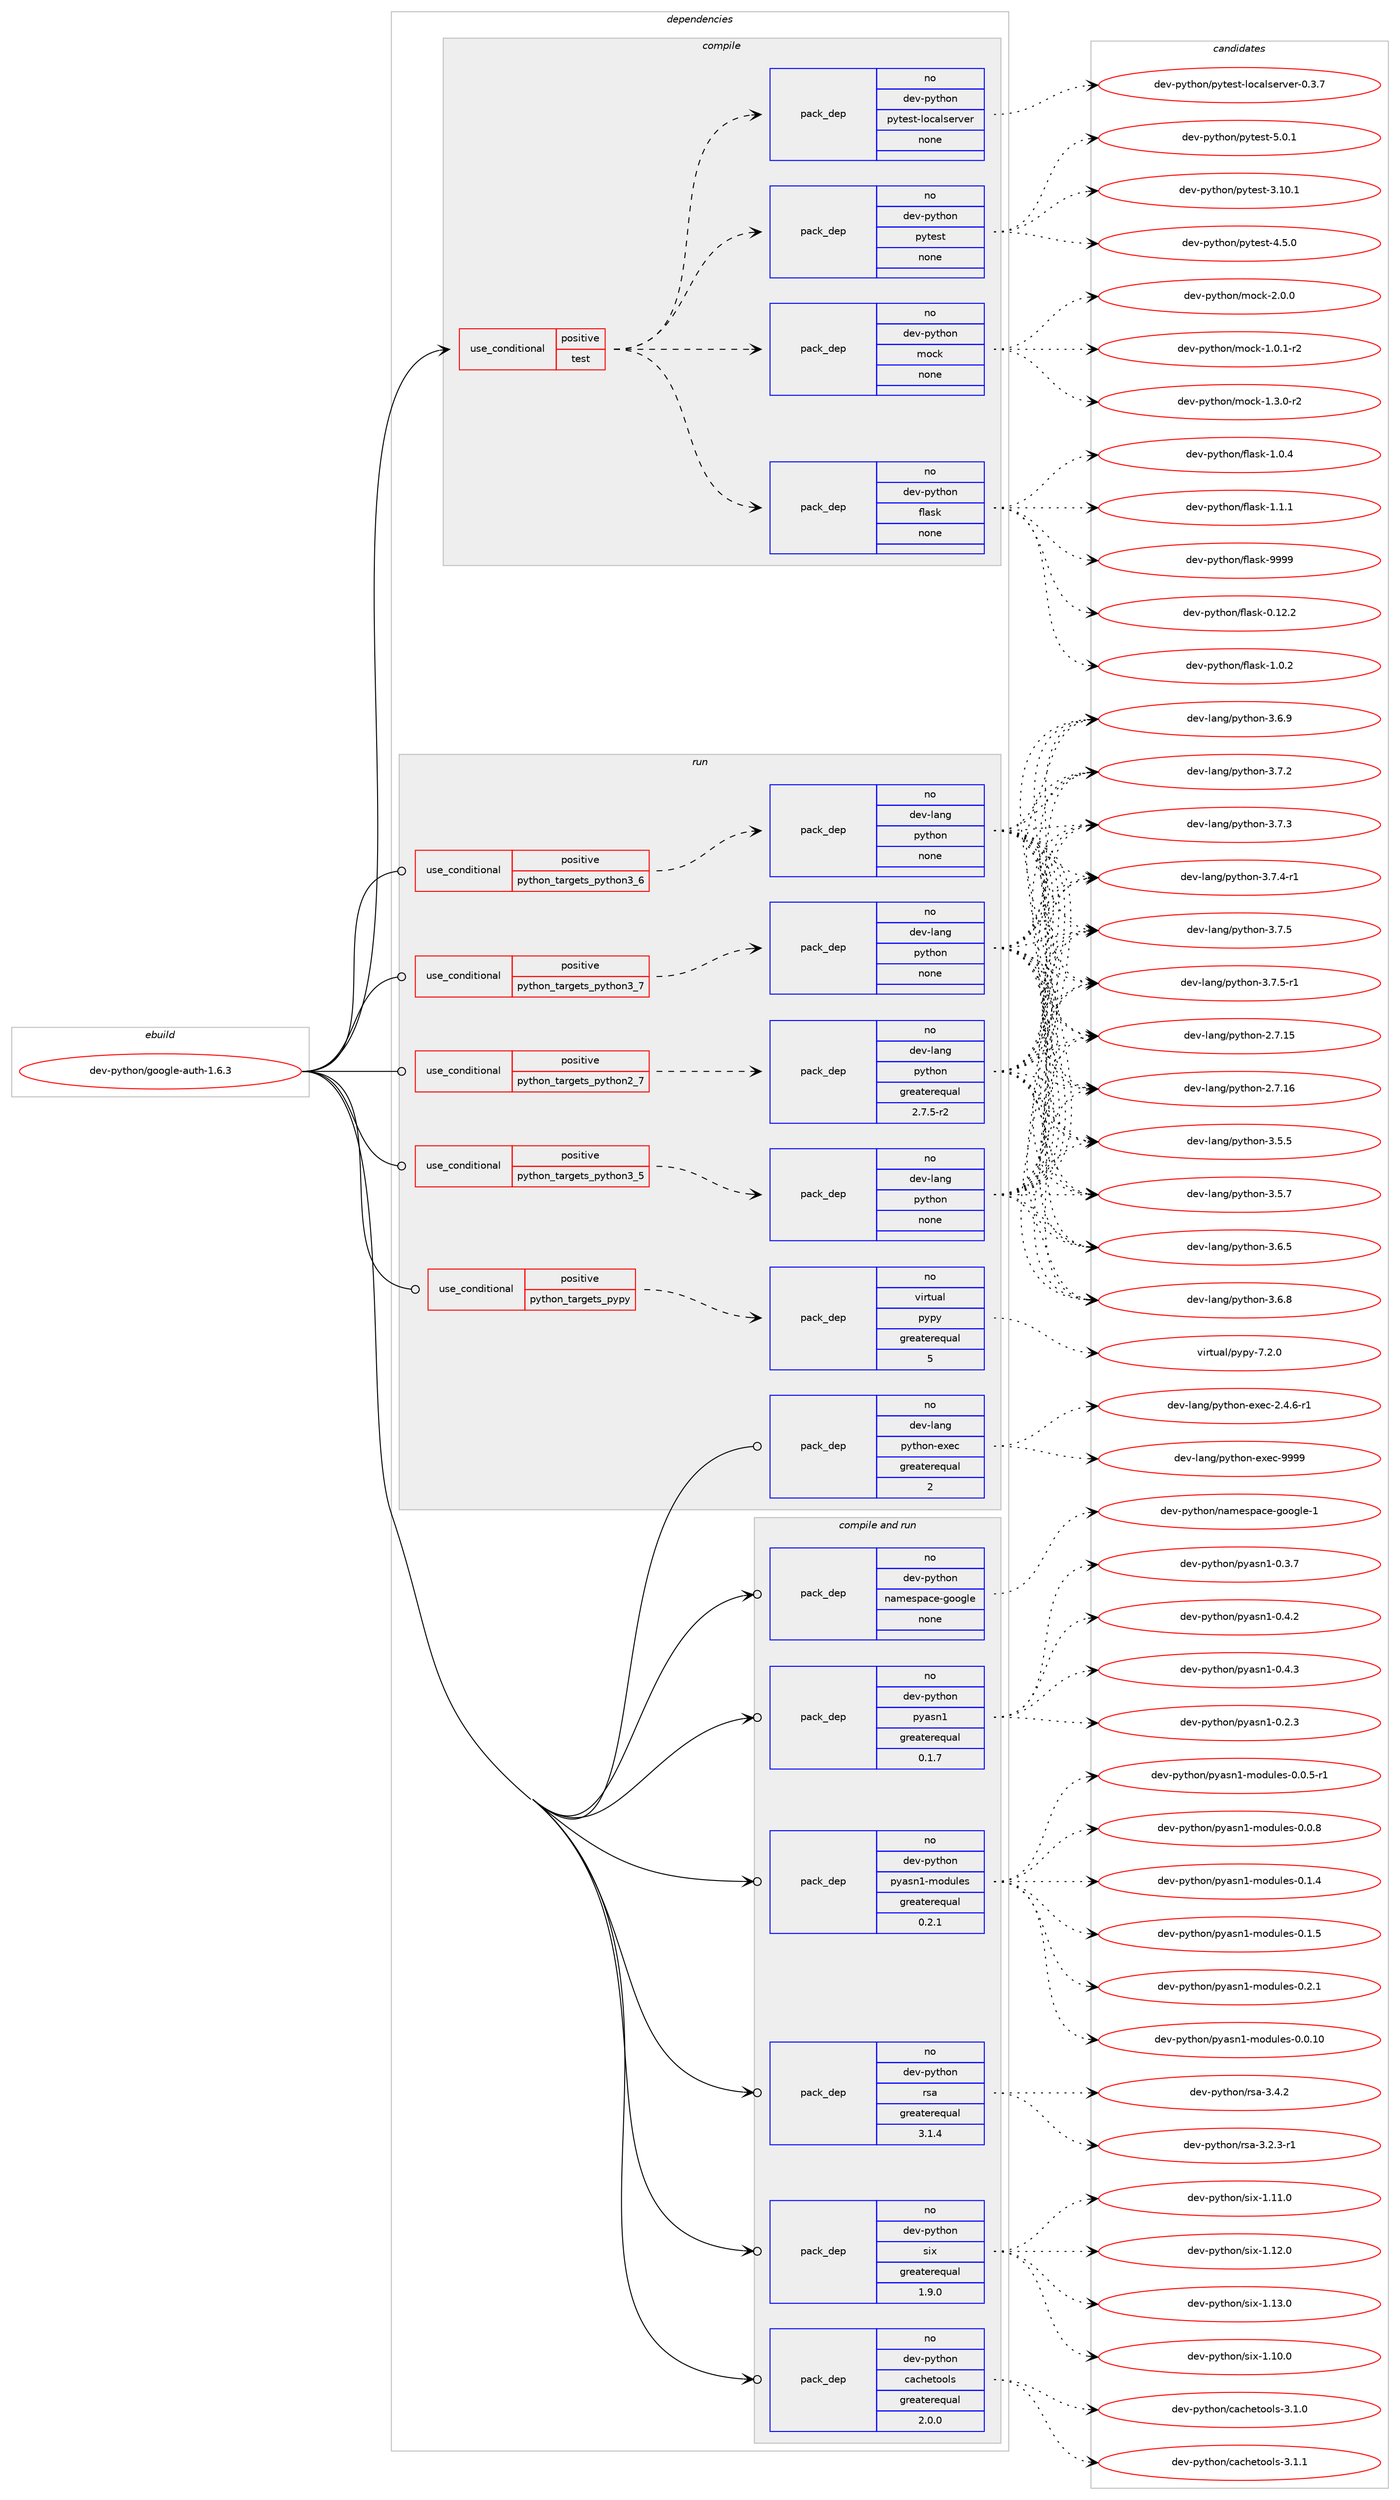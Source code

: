digraph prolog {

# *************
# Graph options
# *************

newrank=true;
concentrate=true;
compound=true;
graph [rankdir=LR,fontname=Helvetica,fontsize=10,ranksep=1.5];#, ranksep=2.5, nodesep=0.2];
edge  [arrowhead=vee];
node  [fontname=Helvetica,fontsize=10];

# **********
# The ebuild
# **********

subgraph cluster_leftcol {
color=gray;
rank=same;
label=<<i>ebuild</i>>;
id [label="dev-python/google-auth-1.6.3", color=red, width=4, href="../dev-python/google-auth-1.6.3.svg"];
}

# ****************
# The dependencies
# ****************

subgraph cluster_midcol {
color=gray;
label=<<i>dependencies</i>>;
subgraph cluster_compile {
fillcolor="#eeeeee";
style=filled;
label=<<i>compile</i>>;
subgraph cond140157 {
dependency607262 [label=<<TABLE BORDER="0" CELLBORDER="1" CELLSPACING="0" CELLPADDING="4"><TR><TD ROWSPAN="3" CELLPADDING="10">use_conditional</TD></TR><TR><TD>positive</TD></TR><TR><TD>test</TD></TR></TABLE>>, shape=none, color=red];
subgraph pack455307 {
dependency607263 [label=<<TABLE BORDER="0" CELLBORDER="1" CELLSPACING="0" CELLPADDING="4" WIDTH="220"><TR><TD ROWSPAN="6" CELLPADDING="30">pack_dep</TD></TR><TR><TD WIDTH="110">no</TD></TR><TR><TD>dev-python</TD></TR><TR><TD>flask</TD></TR><TR><TD>none</TD></TR><TR><TD></TD></TR></TABLE>>, shape=none, color=blue];
}
dependency607262:e -> dependency607263:w [weight=20,style="dashed",arrowhead="vee"];
subgraph pack455308 {
dependency607264 [label=<<TABLE BORDER="0" CELLBORDER="1" CELLSPACING="0" CELLPADDING="4" WIDTH="220"><TR><TD ROWSPAN="6" CELLPADDING="30">pack_dep</TD></TR><TR><TD WIDTH="110">no</TD></TR><TR><TD>dev-python</TD></TR><TR><TD>mock</TD></TR><TR><TD>none</TD></TR><TR><TD></TD></TR></TABLE>>, shape=none, color=blue];
}
dependency607262:e -> dependency607264:w [weight=20,style="dashed",arrowhead="vee"];
subgraph pack455309 {
dependency607265 [label=<<TABLE BORDER="0" CELLBORDER="1" CELLSPACING="0" CELLPADDING="4" WIDTH="220"><TR><TD ROWSPAN="6" CELLPADDING="30">pack_dep</TD></TR><TR><TD WIDTH="110">no</TD></TR><TR><TD>dev-python</TD></TR><TR><TD>pytest</TD></TR><TR><TD>none</TD></TR><TR><TD></TD></TR></TABLE>>, shape=none, color=blue];
}
dependency607262:e -> dependency607265:w [weight=20,style="dashed",arrowhead="vee"];
subgraph pack455310 {
dependency607266 [label=<<TABLE BORDER="0" CELLBORDER="1" CELLSPACING="0" CELLPADDING="4" WIDTH="220"><TR><TD ROWSPAN="6" CELLPADDING="30">pack_dep</TD></TR><TR><TD WIDTH="110">no</TD></TR><TR><TD>dev-python</TD></TR><TR><TD>pytest-localserver</TD></TR><TR><TD>none</TD></TR><TR><TD></TD></TR></TABLE>>, shape=none, color=blue];
}
dependency607262:e -> dependency607266:w [weight=20,style="dashed",arrowhead="vee"];
}
id:e -> dependency607262:w [weight=20,style="solid",arrowhead="vee"];
}
subgraph cluster_compileandrun {
fillcolor="#eeeeee";
style=filled;
label=<<i>compile and run</i>>;
subgraph pack455311 {
dependency607267 [label=<<TABLE BORDER="0" CELLBORDER="1" CELLSPACING="0" CELLPADDING="4" WIDTH="220"><TR><TD ROWSPAN="6" CELLPADDING="30">pack_dep</TD></TR><TR><TD WIDTH="110">no</TD></TR><TR><TD>dev-python</TD></TR><TR><TD>cachetools</TD></TR><TR><TD>greaterequal</TD></TR><TR><TD>2.0.0</TD></TR></TABLE>>, shape=none, color=blue];
}
id:e -> dependency607267:w [weight=20,style="solid",arrowhead="odotvee"];
subgraph pack455312 {
dependency607268 [label=<<TABLE BORDER="0" CELLBORDER="1" CELLSPACING="0" CELLPADDING="4" WIDTH="220"><TR><TD ROWSPAN="6" CELLPADDING="30">pack_dep</TD></TR><TR><TD WIDTH="110">no</TD></TR><TR><TD>dev-python</TD></TR><TR><TD>namespace-google</TD></TR><TR><TD>none</TD></TR><TR><TD></TD></TR></TABLE>>, shape=none, color=blue];
}
id:e -> dependency607268:w [weight=20,style="solid",arrowhead="odotvee"];
subgraph pack455313 {
dependency607269 [label=<<TABLE BORDER="0" CELLBORDER="1" CELLSPACING="0" CELLPADDING="4" WIDTH="220"><TR><TD ROWSPAN="6" CELLPADDING="30">pack_dep</TD></TR><TR><TD WIDTH="110">no</TD></TR><TR><TD>dev-python</TD></TR><TR><TD>pyasn1</TD></TR><TR><TD>greaterequal</TD></TR><TR><TD>0.1.7</TD></TR></TABLE>>, shape=none, color=blue];
}
id:e -> dependency607269:w [weight=20,style="solid",arrowhead="odotvee"];
subgraph pack455314 {
dependency607270 [label=<<TABLE BORDER="0" CELLBORDER="1" CELLSPACING="0" CELLPADDING="4" WIDTH="220"><TR><TD ROWSPAN="6" CELLPADDING="30">pack_dep</TD></TR><TR><TD WIDTH="110">no</TD></TR><TR><TD>dev-python</TD></TR><TR><TD>pyasn1-modules</TD></TR><TR><TD>greaterequal</TD></TR><TR><TD>0.2.1</TD></TR></TABLE>>, shape=none, color=blue];
}
id:e -> dependency607270:w [weight=20,style="solid",arrowhead="odotvee"];
subgraph pack455315 {
dependency607271 [label=<<TABLE BORDER="0" CELLBORDER="1" CELLSPACING="0" CELLPADDING="4" WIDTH="220"><TR><TD ROWSPAN="6" CELLPADDING="30">pack_dep</TD></TR><TR><TD WIDTH="110">no</TD></TR><TR><TD>dev-python</TD></TR><TR><TD>rsa</TD></TR><TR><TD>greaterequal</TD></TR><TR><TD>3.1.4</TD></TR></TABLE>>, shape=none, color=blue];
}
id:e -> dependency607271:w [weight=20,style="solid",arrowhead="odotvee"];
subgraph pack455316 {
dependency607272 [label=<<TABLE BORDER="0" CELLBORDER="1" CELLSPACING="0" CELLPADDING="4" WIDTH="220"><TR><TD ROWSPAN="6" CELLPADDING="30">pack_dep</TD></TR><TR><TD WIDTH="110">no</TD></TR><TR><TD>dev-python</TD></TR><TR><TD>six</TD></TR><TR><TD>greaterequal</TD></TR><TR><TD>1.9.0</TD></TR></TABLE>>, shape=none, color=blue];
}
id:e -> dependency607272:w [weight=20,style="solid",arrowhead="odotvee"];
}
subgraph cluster_run {
fillcolor="#eeeeee";
style=filled;
label=<<i>run</i>>;
subgraph cond140158 {
dependency607273 [label=<<TABLE BORDER="0" CELLBORDER="1" CELLSPACING="0" CELLPADDING="4"><TR><TD ROWSPAN="3" CELLPADDING="10">use_conditional</TD></TR><TR><TD>positive</TD></TR><TR><TD>python_targets_pypy</TD></TR></TABLE>>, shape=none, color=red];
subgraph pack455317 {
dependency607274 [label=<<TABLE BORDER="0" CELLBORDER="1" CELLSPACING="0" CELLPADDING="4" WIDTH="220"><TR><TD ROWSPAN="6" CELLPADDING="30">pack_dep</TD></TR><TR><TD WIDTH="110">no</TD></TR><TR><TD>virtual</TD></TR><TR><TD>pypy</TD></TR><TR><TD>greaterequal</TD></TR><TR><TD>5</TD></TR></TABLE>>, shape=none, color=blue];
}
dependency607273:e -> dependency607274:w [weight=20,style="dashed",arrowhead="vee"];
}
id:e -> dependency607273:w [weight=20,style="solid",arrowhead="odot"];
subgraph cond140159 {
dependency607275 [label=<<TABLE BORDER="0" CELLBORDER="1" CELLSPACING="0" CELLPADDING="4"><TR><TD ROWSPAN="3" CELLPADDING="10">use_conditional</TD></TR><TR><TD>positive</TD></TR><TR><TD>python_targets_python2_7</TD></TR></TABLE>>, shape=none, color=red];
subgraph pack455318 {
dependency607276 [label=<<TABLE BORDER="0" CELLBORDER="1" CELLSPACING="0" CELLPADDING="4" WIDTH="220"><TR><TD ROWSPAN="6" CELLPADDING="30">pack_dep</TD></TR><TR><TD WIDTH="110">no</TD></TR><TR><TD>dev-lang</TD></TR><TR><TD>python</TD></TR><TR><TD>greaterequal</TD></TR><TR><TD>2.7.5-r2</TD></TR></TABLE>>, shape=none, color=blue];
}
dependency607275:e -> dependency607276:w [weight=20,style="dashed",arrowhead="vee"];
}
id:e -> dependency607275:w [weight=20,style="solid",arrowhead="odot"];
subgraph cond140160 {
dependency607277 [label=<<TABLE BORDER="0" CELLBORDER="1" CELLSPACING="0" CELLPADDING="4"><TR><TD ROWSPAN="3" CELLPADDING="10">use_conditional</TD></TR><TR><TD>positive</TD></TR><TR><TD>python_targets_python3_5</TD></TR></TABLE>>, shape=none, color=red];
subgraph pack455319 {
dependency607278 [label=<<TABLE BORDER="0" CELLBORDER="1" CELLSPACING="0" CELLPADDING="4" WIDTH="220"><TR><TD ROWSPAN="6" CELLPADDING="30">pack_dep</TD></TR><TR><TD WIDTH="110">no</TD></TR><TR><TD>dev-lang</TD></TR><TR><TD>python</TD></TR><TR><TD>none</TD></TR><TR><TD></TD></TR></TABLE>>, shape=none, color=blue];
}
dependency607277:e -> dependency607278:w [weight=20,style="dashed",arrowhead="vee"];
}
id:e -> dependency607277:w [weight=20,style="solid",arrowhead="odot"];
subgraph cond140161 {
dependency607279 [label=<<TABLE BORDER="0" CELLBORDER="1" CELLSPACING="0" CELLPADDING="4"><TR><TD ROWSPAN="3" CELLPADDING="10">use_conditional</TD></TR><TR><TD>positive</TD></TR><TR><TD>python_targets_python3_6</TD></TR></TABLE>>, shape=none, color=red];
subgraph pack455320 {
dependency607280 [label=<<TABLE BORDER="0" CELLBORDER="1" CELLSPACING="0" CELLPADDING="4" WIDTH="220"><TR><TD ROWSPAN="6" CELLPADDING="30">pack_dep</TD></TR><TR><TD WIDTH="110">no</TD></TR><TR><TD>dev-lang</TD></TR><TR><TD>python</TD></TR><TR><TD>none</TD></TR><TR><TD></TD></TR></TABLE>>, shape=none, color=blue];
}
dependency607279:e -> dependency607280:w [weight=20,style="dashed",arrowhead="vee"];
}
id:e -> dependency607279:w [weight=20,style="solid",arrowhead="odot"];
subgraph cond140162 {
dependency607281 [label=<<TABLE BORDER="0" CELLBORDER="1" CELLSPACING="0" CELLPADDING="4"><TR><TD ROWSPAN="3" CELLPADDING="10">use_conditional</TD></TR><TR><TD>positive</TD></TR><TR><TD>python_targets_python3_7</TD></TR></TABLE>>, shape=none, color=red];
subgraph pack455321 {
dependency607282 [label=<<TABLE BORDER="0" CELLBORDER="1" CELLSPACING="0" CELLPADDING="4" WIDTH="220"><TR><TD ROWSPAN="6" CELLPADDING="30">pack_dep</TD></TR><TR><TD WIDTH="110">no</TD></TR><TR><TD>dev-lang</TD></TR><TR><TD>python</TD></TR><TR><TD>none</TD></TR><TR><TD></TD></TR></TABLE>>, shape=none, color=blue];
}
dependency607281:e -> dependency607282:w [weight=20,style="dashed",arrowhead="vee"];
}
id:e -> dependency607281:w [weight=20,style="solid",arrowhead="odot"];
subgraph pack455322 {
dependency607283 [label=<<TABLE BORDER="0" CELLBORDER="1" CELLSPACING="0" CELLPADDING="4" WIDTH="220"><TR><TD ROWSPAN="6" CELLPADDING="30">pack_dep</TD></TR><TR><TD WIDTH="110">no</TD></TR><TR><TD>dev-lang</TD></TR><TR><TD>python-exec</TD></TR><TR><TD>greaterequal</TD></TR><TR><TD>2</TD></TR></TABLE>>, shape=none, color=blue];
}
id:e -> dependency607283:w [weight=20,style="solid",arrowhead="odot"];
}
}

# **************
# The candidates
# **************

subgraph cluster_choices {
rank=same;
color=gray;
label=<<i>candidates</i>>;

subgraph choice455307 {
color=black;
nodesep=1;
choice10010111845112121116104111110471021089711510745484649504650 [label="dev-python/flask-0.12.2", color=red, width=4,href="../dev-python/flask-0.12.2.svg"];
choice100101118451121211161041111104710210897115107454946484650 [label="dev-python/flask-1.0.2", color=red, width=4,href="../dev-python/flask-1.0.2.svg"];
choice100101118451121211161041111104710210897115107454946484652 [label="dev-python/flask-1.0.4", color=red, width=4,href="../dev-python/flask-1.0.4.svg"];
choice100101118451121211161041111104710210897115107454946494649 [label="dev-python/flask-1.1.1", color=red, width=4,href="../dev-python/flask-1.1.1.svg"];
choice1001011184511212111610411111047102108971151074557575757 [label="dev-python/flask-9999", color=red, width=4,href="../dev-python/flask-9999.svg"];
dependency607263:e -> choice10010111845112121116104111110471021089711510745484649504650:w [style=dotted,weight="100"];
dependency607263:e -> choice100101118451121211161041111104710210897115107454946484650:w [style=dotted,weight="100"];
dependency607263:e -> choice100101118451121211161041111104710210897115107454946484652:w [style=dotted,weight="100"];
dependency607263:e -> choice100101118451121211161041111104710210897115107454946494649:w [style=dotted,weight="100"];
dependency607263:e -> choice1001011184511212111610411111047102108971151074557575757:w [style=dotted,weight="100"];
}
subgraph choice455308 {
color=black;
nodesep=1;
choice1001011184511212111610411111047109111991074549464846494511450 [label="dev-python/mock-1.0.1-r2", color=red, width=4,href="../dev-python/mock-1.0.1-r2.svg"];
choice1001011184511212111610411111047109111991074549465146484511450 [label="dev-python/mock-1.3.0-r2", color=red, width=4,href="../dev-python/mock-1.3.0-r2.svg"];
choice100101118451121211161041111104710911199107455046484648 [label="dev-python/mock-2.0.0", color=red, width=4,href="../dev-python/mock-2.0.0.svg"];
dependency607264:e -> choice1001011184511212111610411111047109111991074549464846494511450:w [style=dotted,weight="100"];
dependency607264:e -> choice1001011184511212111610411111047109111991074549465146484511450:w [style=dotted,weight="100"];
dependency607264:e -> choice100101118451121211161041111104710911199107455046484648:w [style=dotted,weight="100"];
}
subgraph choice455309 {
color=black;
nodesep=1;
choice100101118451121211161041111104711212111610111511645514649484649 [label="dev-python/pytest-3.10.1", color=red, width=4,href="../dev-python/pytest-3.10.1.svg"];
choice1001011184511212111610411111047112121116101115116455246534648 [label="dev-python/pytest-4.5.0", color=red, width=4,href="../dev-python/pytest-4.5.0.svg"];
choice1001011184511212111610411111047112121116101115116455346484649 [label="dev-python/pytest-5.0.1", color=red, width=4,href="../dev-python/pytest-5.0.1.svg"];
dependency607265:e -> choice100101118451121211161041111104711212111610111511645514649484649:w [style=dotted,weight="100"];
dependency607265:e -> choice1001011184511212111610411111047112121116101115116455246534648:w [style=dotted,weight="100"];
dependency607265:e -> choice1001011184511212111610411111047112121116101115116455346484649:w [style=dotted,weight="100"];
}
subgraph choice455310 {
color=black;
nodesep=1;
choice1001011184511212111610411111047112121116101115116451081119997108115101114118101114454846514655 [label="dev-python/pytest-localserver-0.3.7", color=red, width=4,href="../dev-python/pytest-localserver-0.3.7.svg"];
dependency607266:e -> choice1001011184511212111610411111047112121116101115116451081119997108115101114118101114454846514655:w [style=dotted,weight="100"];
}
subgraph choice455311 {
color=black;
nodesep=1;
choice1001011184511212111610411111047999799104101116111111108115455146494648 [label="dev-python/cachetools-3.1.0", color=red, width=4,href="../dev-python/cachetools-3.1.0.svg"];
choice1001011184511212111610411111047999799104101116111111108115455146494649 [label="dev-python/cachetools-3.1.1", color=red, width=4,href="../dev-python/cachetools-3.1.1.svg"];
dependency607267:e -> choice1001011184511212111610411111047999799104101116111111108115455146494648:w [style=dotted,weight="100"];
dependency607267:e -> choice1001011184511212111610411111047999799104101116111111108115455146494649:w [style=dotted,weight="100"];
}
subgraph choice455312 {
color=black;
nodesep=1;
choice1001011184511212111610411111047110971091011151129799101451031111111031081014549 [label="dev-python/namespace-google-1", color=red, width=4,href="../dev-python/namespace-google-1.svg"];
dependency607268:e -> choice1001011184511212111610411111047110971091011151129799101451031111111031081014549:w [style=dotted,weight="100"];
}
subgraph choice455313 {
color=black;
nodesep=1;
choice10010111845112121116104111110471121219711511049454846504651 [label="dev-python/pyasn1-0.2.3", color=red, width=4,href="../dev-python/pyasn1-0.2.3.svg"];
choice10010111845112121116104111110471121219711511049454846514655 [label="dev-python/pyasn1-0.3.7", color=red, width=4,href="../dev-python/pyasn1-0.3.7.svg"];
choice10010111845112121116104111110471121219711511049454846524650 [label="dev-python/pyasn1-0.4.2", color=red, width=4,href="../dev-python/pyasn1-0.4.2.svg"];
choice10010111845112121116104111110471121219711511049454846524651 [label="dev-python/pyasn1-0.4.3", color=red, width=4,href="../dev-python/pyasn1-0.4.3.svg"];
dependency607269:e -> choice10010111845112121116104111110471121219711511049454846504651:w [style=dotted,weight="100"];
dependency607269:e -> choice10010111845112121116104111110471121219711511049454846514655:w [style=dotted,weight="100"];
dependency607269:e -> choice10010111845112121116104111110471121219711511049454846524650:w [style=dotted,weight="100"];
dependency607269:e -> choice10010111845112121116104111110471121219711511049454846524651:w [style=dotted,weight="100"];
}
subgraph choice455314 {
color=black;
nodesep=1;
choice100101118451121211161041111104711212197115110494510911110011710810111545484648464948 [label="dev-python/pyasn1-modules-0.0.10", color=red, width=4,href="../dev-python/pyasn1-modules-0.0.10.svg"];
choice10010111845112121116104111110471121219711511049451091111001171081011154548464846534511449 [label="dev-python/pyasn1-modules-0.0.5-r1", color=red, width=4,href="../dev-python/pyasn1-modules-0.0.5-r1.svg"];
choice1001011184511212111610411111047112121971151104945109111100117108101115454846484656 [label="dev-python/pyasn1-modules-0.0.8", color=red, width=4,href="../dev-python/pyasn1-modules-0.0.8.svg"];
choice1001011184511212111610411111047112121971151104945109111100117108101115454846494652 [label="dev-python/pyasn1-modules-0.1.4", color=red, width=4,href="../dev-python/pyasn1-modules-0.1.4.svg"];
choice1001011184511212111610411111047112121971151104945109111100117108101115454846494653 [label="dev-python/pyasn1-modules-0.1.5", color=red, width=4,href="../dev-python/pyasn1-modules-0.1.5.svg"];
choice1001011184511212111610411111047112121971151104945109111100117108101115454846504649 [label="dev-python/pyasn1-modules-0.2.1", color=red, width=4,href="../dev-python/pyasn1-modules-0.2.1.svg"];
dependency607270:e -> choice100101118451121211161041111104711212197115110494510911110011710810111545484648464948:w [style=dotted,weight="100"];
dependency607270:e -> choice10010111845112121116104111110471121219711511049451091111001171081011154548464846534511449:w [style=dotted,weight="100"];
dependency607270:e -> choice1001011184511212111610411111047112121971151104945109111100117108101115454846484656:w [style=dotted,weight="100"];
dependency607270:e -> choice1001011184511212111610411111047112121971151104945109111100117108101115454846494652:w [style=dotted,weight="100"];
dependency607270:e -> choice1001011184511212111610411111047112121971151104945109111100117108101115454846494653:w [style=dotted,weight="100"];
dependency607270:e -> choice1001011184511212111610411111047112121971151104945109111100117108101115454846504649:w [style=dotted,weight="100"];
}
subgraph choice455315 {
color=black;
nodesep=1;
choice1001011184511212111610411111047114115974551465046514511449 [label="dev-python/rsa-3.2.3-r1", color=red, width=4,href="../dev-python/rsa-3.2.3-r1.svg"];
choice100101118451121211161041111104711411597455146524650 [label="dev-python/rsa-3.4.2", color=red, width=4,href="../dev-python/rsa-3.4.2.svg"];
dependency607271:e -> choice1001011184511212111610411111047114115974551465046514511449:w [style=dotted,weight="100"];
dependency607271:e -> choice100101118451121211161041111104711411597455146524650:w [style=dotted,weight="100"];
}
subgraph choice455316 {
color=black;
nodesep=1;
choice100101118451121211161041111104711510512045494649484648 [label="dev-python/six-1.10.0", color=red, width=4,href="../dev-python/six-1.10.0.svg"];
choice100101118451121211161041111104711510512045494649494648 [label="dev-python/six-1.11.0", color=red, width=4,href="../dev-python/six-1.11.0.svg"];
choice100101118451121211161041111104711510512045494649504648 [label="dev-python/six-1.12.0", color=red, width=4,href="../dev-python/six-1.12.0.svg"];
choice100101118451121211161041111104711510512045494649514648 [label="dev-python/six-1.13.0", color=red, width=4,href="../dev-python/six-1.13.0.svg"];
dependency607272:e -> choice100101118451121211161041111104711510512045494649484648:w [style=dotted,weight="100"];
dependency607272:e -> choice100101118451121211161041111104711510512045494649494648:w [style=dotted,weight="100"];
dependency607272:e -> choice100101118451121211161041111104711510512045494649504648:w [style=dotted,weight="100"];
dependency607272:e -> choice100101118451121211161041111104711510512045494649514648:w [style=dotted,weight="100"];
}
subgraph choice455317 {
color=black;
nodesep=1;
choice1181051141161179710847112121112121455546504648 [label="virtual/pypy-7.2.0", color=red, width=4,href="../virtual/pypy-7.2.0.svg"];
dependency607274:e -> choice1181051141161179710847112121112121455546504648:w [style=dotted,weight="100"];
}
subgraph choice455318 {
color=black;
nodesep=1;
choice10010111845108971101034711212111610411111045504655464953 [label="dev-lang/python-2.7.15", color=red, width=4,href="../dev-lang/python-2.7.15.svg"];
choice10010111845108971101034711212111610411111045504655464954 [label="dev-lang/python-2.7.16", color=red, width=4,href="../dev-lang/python-2.7.16.svg"];
choice100101118451089711010347112121116104111110455146534653 [label="dev-lang/python-3.5.5", color=red, width=4,href="../dev-lang/python-3.5.5.svg"];
choice100101118451089711010347112121116104111110455146534655 [label="dev-lang/python-3.5.7", color=red, width=4,href="../dev-lang/python-3.5.7.svg"];
choice100101118451089711010347112121116104111110455146544653 [label="dev-lang/python-3.6.5", color=red, width=4,href="../dev-lang/python-3.6.5.svg"];
choice100101118451089711010347112121116104111110455146544656 [label="dev-lang/python-3.6.8", color=red, width=4,href="../dev-lang/python-3.6.8.svg"];
choice100101118451089711010347112121116104111110455146544657 [label="dev-lang/python-3.6.9", color=red, width=4,href="../dev-lang/python-3.6.9.svg"];
choice100101118451089711010347112121116104111110455146554650 [label="dev-lang/python-3.7.2", color=red, width=4,href="../dev-lang/python-3.7.2.svg"];
choice100101118451089711010347112121116104111110455146554651 [label="dev-lang/python-3.7.3", color=red, width=4,href="../dev-lang/python-3.7.3.svg"];
choice1001011184510897110103471121211161041111104551465546524511449 [label="dev-lang/python-3.7.4-r1", color=red, width=4,href="../dev-lang/python-3.7.4-r1.svg"];
choice100101118451089711010347112121116104111110455146554653 [label="dev-lang/python-3.7.5", color=red, width=4,href="../dev-lang/python-3.7.5.svg"];
choice1001011184510897110103471121211161041111104551465546534511449 [label="dev-lang/python-3.7.5-r1", color=red, width=4,href="../dev-lang/python-3.7.5-r1.svg"];
dependency607276:e -> choice10010111845108971101034711212111610411111045504655464953:w [style=dotted,weight="100"];
dependency607276:e -> choice10010111845108971101034711212111610411111045504655464954:w [style=dotted,weight="100"];
dependency607276:e -> choice100101118451089711010347112121116104111110455146534653:w [style=dotted,weight="100"];
dependency607276:e -> choice100101118451089711010347112121116104111110455146534655:w [style=dotted,weight="100"];
dependency607276:e -> choice100101118451089711010347112121116104111110455146544653:w [style=dotted,weight="100"];
dependency607276:e -> choice100101118451089711010347112121116104111110455146544656:w [style=dotted,weight="100"];
dependency607276:e -> choice100101118451089711010347112121116104111110455146544657:w [style=dotted,weight="100"];
dependency607276:e -> choice100101118451089711010347112121116104111110455146554650:w [style=dotted,weight="100"];
dependency607276:e -> choice100101118451089711010347112121116104111110455146554651:w [style=dotted,weight="100"];
dependency607276:e -> choice1001011184510897110103471121211161041111104551465546524511449:w [style=dotted,weight="100"];
dependency607276:e -> choice100101118451089711010347112121116104111110455146554653:w [style=dotted,weight="100"];
dependency607276:e -> choice1001011184510897110103471121211161041111104551465546534511449:w [style=dotted,weight="100"];
}
subgraph choice455319 {
color=black;
nodesep=1;
choice10010111845108971101034711212111610411111045504655464953 [label="dev-lang/python-2.7.15", color=red, width=4,href="../dev-lang/python-2.7.15.svg"];
choice10010111845108971101034711212111610411111045504655464954 [label="dev-lang/python-2.7.16", color=red, width=4,href="../dev-lang/python-2.7.16.svg"];
choice100101118451089711010347112121116104111110455146534653 [label="dev-lang/python-3.5.5", color=red, width=4,href="../dev-lang/python-3.5.5.svg"];
choice100101118451089711010347112121116104111110455146534655 [label="dev-lang/python-3.5.7", color=red, width=4,href="../dev-lang/python-3.5.7.svg"];
choice100101118451089711010347112121116104111110455146544653 [label="dev-lang/python-3.6.5", color=red, width=4,href="../dev-lang/python-3.6.5.svg"];
choice100101118451089711010347112121116104111110455146544656 [label="dev-lang/python-3.6.8", color=red, width=4,href="../dev-lang/python-3.6.8.svg"];
choice100101118451089711010347112121116104111110455146544657 [label="dev-lang/python-3.6.9", color=red, width=4,href="../dev-lang/python-3.6.9.svg"];
choice100101118451089711010347112121116104111110455146554650 [label="dev-lang/python-3.7.2", color=red, width=4,href="../dev-lang/python-3.7.2.svg"];
choice100101118451089711010347112121116104111110455146554651 [label="dev-lang/python-3.7.3", color=red, width=4,href="../dev-lang/python-3.7.3.svg"];
choice1001011184510897110103471121211161041111104551465546524511449 [label="dev-lang/python-3.7.4-r1", color=red, width=4,href="../dev-lang/python-3.7.4-r1.svg"];
choice100101118451089711010347112121116104111110455146554653 [label="dev-lang/python-3.7.5", color=red, width=4,href="../dev-lang/python-3.7.5.svg"];
choice1001011184510897110103471121211161041111104551465546534511449 [label="dev-lang/python-3.7.5-r1", color=red, width=4,href="../dev-lang/python-3.7.5-r1.svg"];
dependency607278:e -> choice10010111845108971101034711212111610411111045504655464953:w [style=dotted,weight="100"];
dependency607278:e -> choice10010111845108971101034711212111610411111045504655464954:w [style=dotted,weight="100"];
dependency607278:e -> choice100101118451089711010347112121116104111110455146534653:w [style=dotted,weight="100"];
dependency607278:e -> choice100101118451089711010347112121116104111110455146534655:w [style=dotted,weight="100"];
dependency607278:e -> choice100101118451089711010347112121116104111110455146544653:w [style=dotted,weight="100"];
dependency607278:e -> choice100101118451089711010347112121116104111110455146544656:w [style=dotted,weight="100"];
dependency607278:e -> choice100101118451089711010347112121116104111110455146544657:w [style=dotted,weight="100"];
dependency607278:e -> choice100101118451089711010347112121116104111110455146554650:w [style=dotted,weight="100"];
dependency607278:e -> choice100101118451089711010347112121116104111110455146554651:w [style=dotted,weight="100"];
dependency607278:e -> choice1001011184510897110103471121211161041111104551465546524511449:w [style=dotted,weight="100"];
dependency607278:e -> choice100101118451089711010347112121116104111110455146554653:w [style=dotted,weight="100"];
dependency607278:e -> choice1001011184510897110103471121211161041111104551465546534511449:w [style=dotted,weight="100"];
}
subgraph choice455320 {
color=black;
nodesep=1;
choice10010111845108971101034711212111610411111045504655464953 [label="dev-lang/python-2.7.15", color=red, width=4,href="../dev-lang/python-2.7.15.svg"];
choice10010111845108971101034711212111610411111045504655464954 [label="dev-lang/python-2.7.16", color=red, width=4,href="../dev-lang/python-2.7.16.svg"];
choice100101118451089711010347112121116104111110455146534653 [label="dev-lang/python-3.5.5", color=red, width=4,href="../dev-lang/python-3.5.5.svg"];
choice100101118451089711010347112121116104111110455146534655 [label="dev-lang/python-3.5.7", color=red, width=4,href="../dev-lang/python-3.5.7.svg"];
choice100101118451089711010347112121116104111110455146544653 [label="dev-lang/python-3.6.5", color=red, width=4,href="../dev-lang/python-3.6.5.svg"];
choice100101118451089711010347112121116104111110455146544656 [label="dev-lang/python-3.6.8", color=red, width=4,href="../dev-lang/python-3.6.8.svg"];
choice100101118451089711010347112121116104111110455146544657 [label="dev-lang/python-3.6.9", color=red, width=4,href="../dev-lang/python-3.6.9.svg"];
choice100101118451089711010347112121116104111110455146554650 [label="dev-lang/python-3.7.2", color=red, width=4,href="../dev-lang/python-3.7.2.svg"];
choice100101118451089711010347112121116104111110455146554651 [label="dev-lang/python-3.7.3", color=red, width=4,href="../dev-lang/python-3.7.3.svg"];
choice1001011184510897110103471121211161041111104551465546524511449 [label="dev-lang/python-3.7.4-r1", color=red, width=4,href="../dev-lang/python-3.7.4-r1.svg"];
choice100101118451089711010347112121116104111110455146554653 [label="dev-lang/python-3.7.5", color=red, width=4,href="../dev-lang/python-3.7.5.svg"];
choice1001011184510897110103471121211161041111104551465546534511449 [label="dev-lang/python-3.7.5-r1", color=red, width=4,href="../dev-lang/python-3.7.5-r1.svg"];
dependency607280:e -> choice10010111845108971101034711212111610411111045504655464953:w [style=dotted,weight="100"];
dependency607280:e -> choice10010111845108971101034711212111610411111045504655464954:w [style=dotted,weight="100"];
dependency607280:e -> choice100101118451089711010347112121116104111110455146534653:w [style=dotted,weight="100"];
dependency607280:e -> choice100101118451089711010347112121116104111110455146534655:w [style=dotted,weight="100"];
dependency607280:e -> choice100101118451089711010347112121116104111110455146544653:w [style=dotted,weight="100"];
dependency607280:e -> choice100101118451089711010347112121116104111110455146544656:w [style=dotted,weight="100"];
dependency607280:e -> choice100101118451089711010347112121116104111110455146544657:w [style=dotted,weight="100"];
dependency607280:e -> choice100101118451089711010347112121116104111110455146554650:w [style=dotted,weight="100"];
dependency607280:e -> choice100101118451089711010347112121116104111110455146554651:w [style=dotted,weight="100"];
dependency607280:e -> choice1001011184510897110103471121211161041111104551465546524511449:w [style=dotted,weight="100"];
dependency607280:e -> choice100101118451089711010347112121116104111110455146554653:w [style=dotted,weight="100"];
dependency607280:e -> choice1001011184510897110103471121211161041111104551465546534511449:w [style=dotted,weight="100"];
}
subgraph choice455321 {
color=black;
nodesep=1;
choice10010111845108971101034711212111610411111045504655464953 [label="dev-lang/python-2.7.15", color=red, width=4,href="../dev-lang/python-2.7.15.svg"];
choice10010111845108971101034711212111610411111045504655464954 [label="dev-lang/python-2.7.16", color=red, width=4,href="../dev-lang/python-2.7.16.svg"];
choice100101118451089711010347112121116104111110455146534653 [label="dev-lang/python-3.5.5", color=red, width=4,href="../dev-lang/python-3.5.5.svg"];
choice100101118451089711010347112121116104111110455146534655 [label="dev-lang/python-3.5.7", color=red, width=4,href="../dev-lang/python-3.5.7.svg"];
choice100101118451089711010347112121116104111110455146544653 [label="dev-lang/python-3.6.5", color=red, width=4,href="../dev-lang/python-3.6.5.svg"];
choice100101118451089711010347112121116104111110455146544656 [label="dev-lang/python-3.6.8", color=red, width=4,href="../dev-lang/python-3.6.8.svg"];
choice100101118451089711010347112121116104111110455146544657 [label="dev-lang/python-3.6.9", color=red, width=4,href="../dev-lang/python-3.6.9.svg"];
choice100101118451089711010347112121116104111110455146554650 [label="dev-lang/python-3.7.2", color=red, width=4,href="../dev-lang/python-3.7.2.svg"];
choice100101118451089711010347112121116104111110455146554651 [label="dev-lang/python-3.7.3", color=red, width=4,href="../dev-lang/python-3.7.3.svg"];
choice1001011184510897110103471121211161041111104551465546524511449 [label="dev-lang/python-3.7.4-r1", color=red, width=4,href="../dev-lang/python-3.7.4-r1.svg"];
choice100101118451089711010347112121116104111110455146554653 [label="dev-lang/python-3.7.5", color=red, width=4,href="../dev-lang/python-3.7.5.svg"];
choice1001011184510897110103471121211161041111104551465546534511449 [label="dev-lang/python-3.7.5-r1", color=red, width=4,href="../dev-lang/python-3.7.5-r1.svg"];
dependency607282:e -> choice10010111845108971101034711212111610411111045504655464953:w [style=dotted,weight="100"];
dependency607282:e -> choice10010111845108971101034711212111610411111045504655464954:w [style=dotted,weight="100"];
dependency607282:e -> choice100101118451089711010347112121116104111110455146534653:w [style=dotted,weight="100"];
dependency607282:e -> choice100101118451089711010347112121116104111110455146534655:w [style=dotted,weight="100"];
dependency607282:e -> choice100101118451089711010347112121116104111110455146544653:w [style=dotted,weight="100"];
dependency607282:e -> choice100101118451089711010347112121116104111110455146544656:w [style=dotted,weight="100"];
dependency607282:e -> choice100101118451089711010347112121116104111110455146544657:w [style=dotted,weight="100"];
dependency607282:e -> choice100101118451089711010347112121116104111110455146554650:w [style=dotted,weight="100"];
dependency607282:e -> choice100101118451089711010347112121116104111110455146554651:w [style=dotted,weight="100"];
dependency607282:e -> choice1001011184510897110103471121211161041111104551465546524511449:w [style=dotted,weight="100"];
dependency607282:e -> choice100101118451089711010347112121116104111110455146554653:w [style=dotted,weight="100"];
dependency607282:e -> choice1001011184510897110103471121211161041111104551465546534511449:w [style=dotted,weight="100"];
}
subgraph choice455322 {
color=black;
nodesep=1;
choice10010111845108971101034711212111610411111045101120101994550465246544511449 [label="dev-lang/python-exec-2.4.6-r1", color=red, width=4,href="../dev-lang/python-exec-2.4.6-r1.svg"];
choice10010111845108971101034711212111610411111045101120101994557575757 [label="dev-lang/python-exec-9999", color=red, width=4,href="../dev-lang/python-exec-9999.svg"];
dependency607283:e -> choice10010111845108971101034711212111610411111045101120101994550465246544511449:w [style=dotted,weight="100"];
dependency607283:e -> choice10010111845108971101034711212111610411111045101120101994557575757:w [style=dotted,weight="100"];
}
}

}
